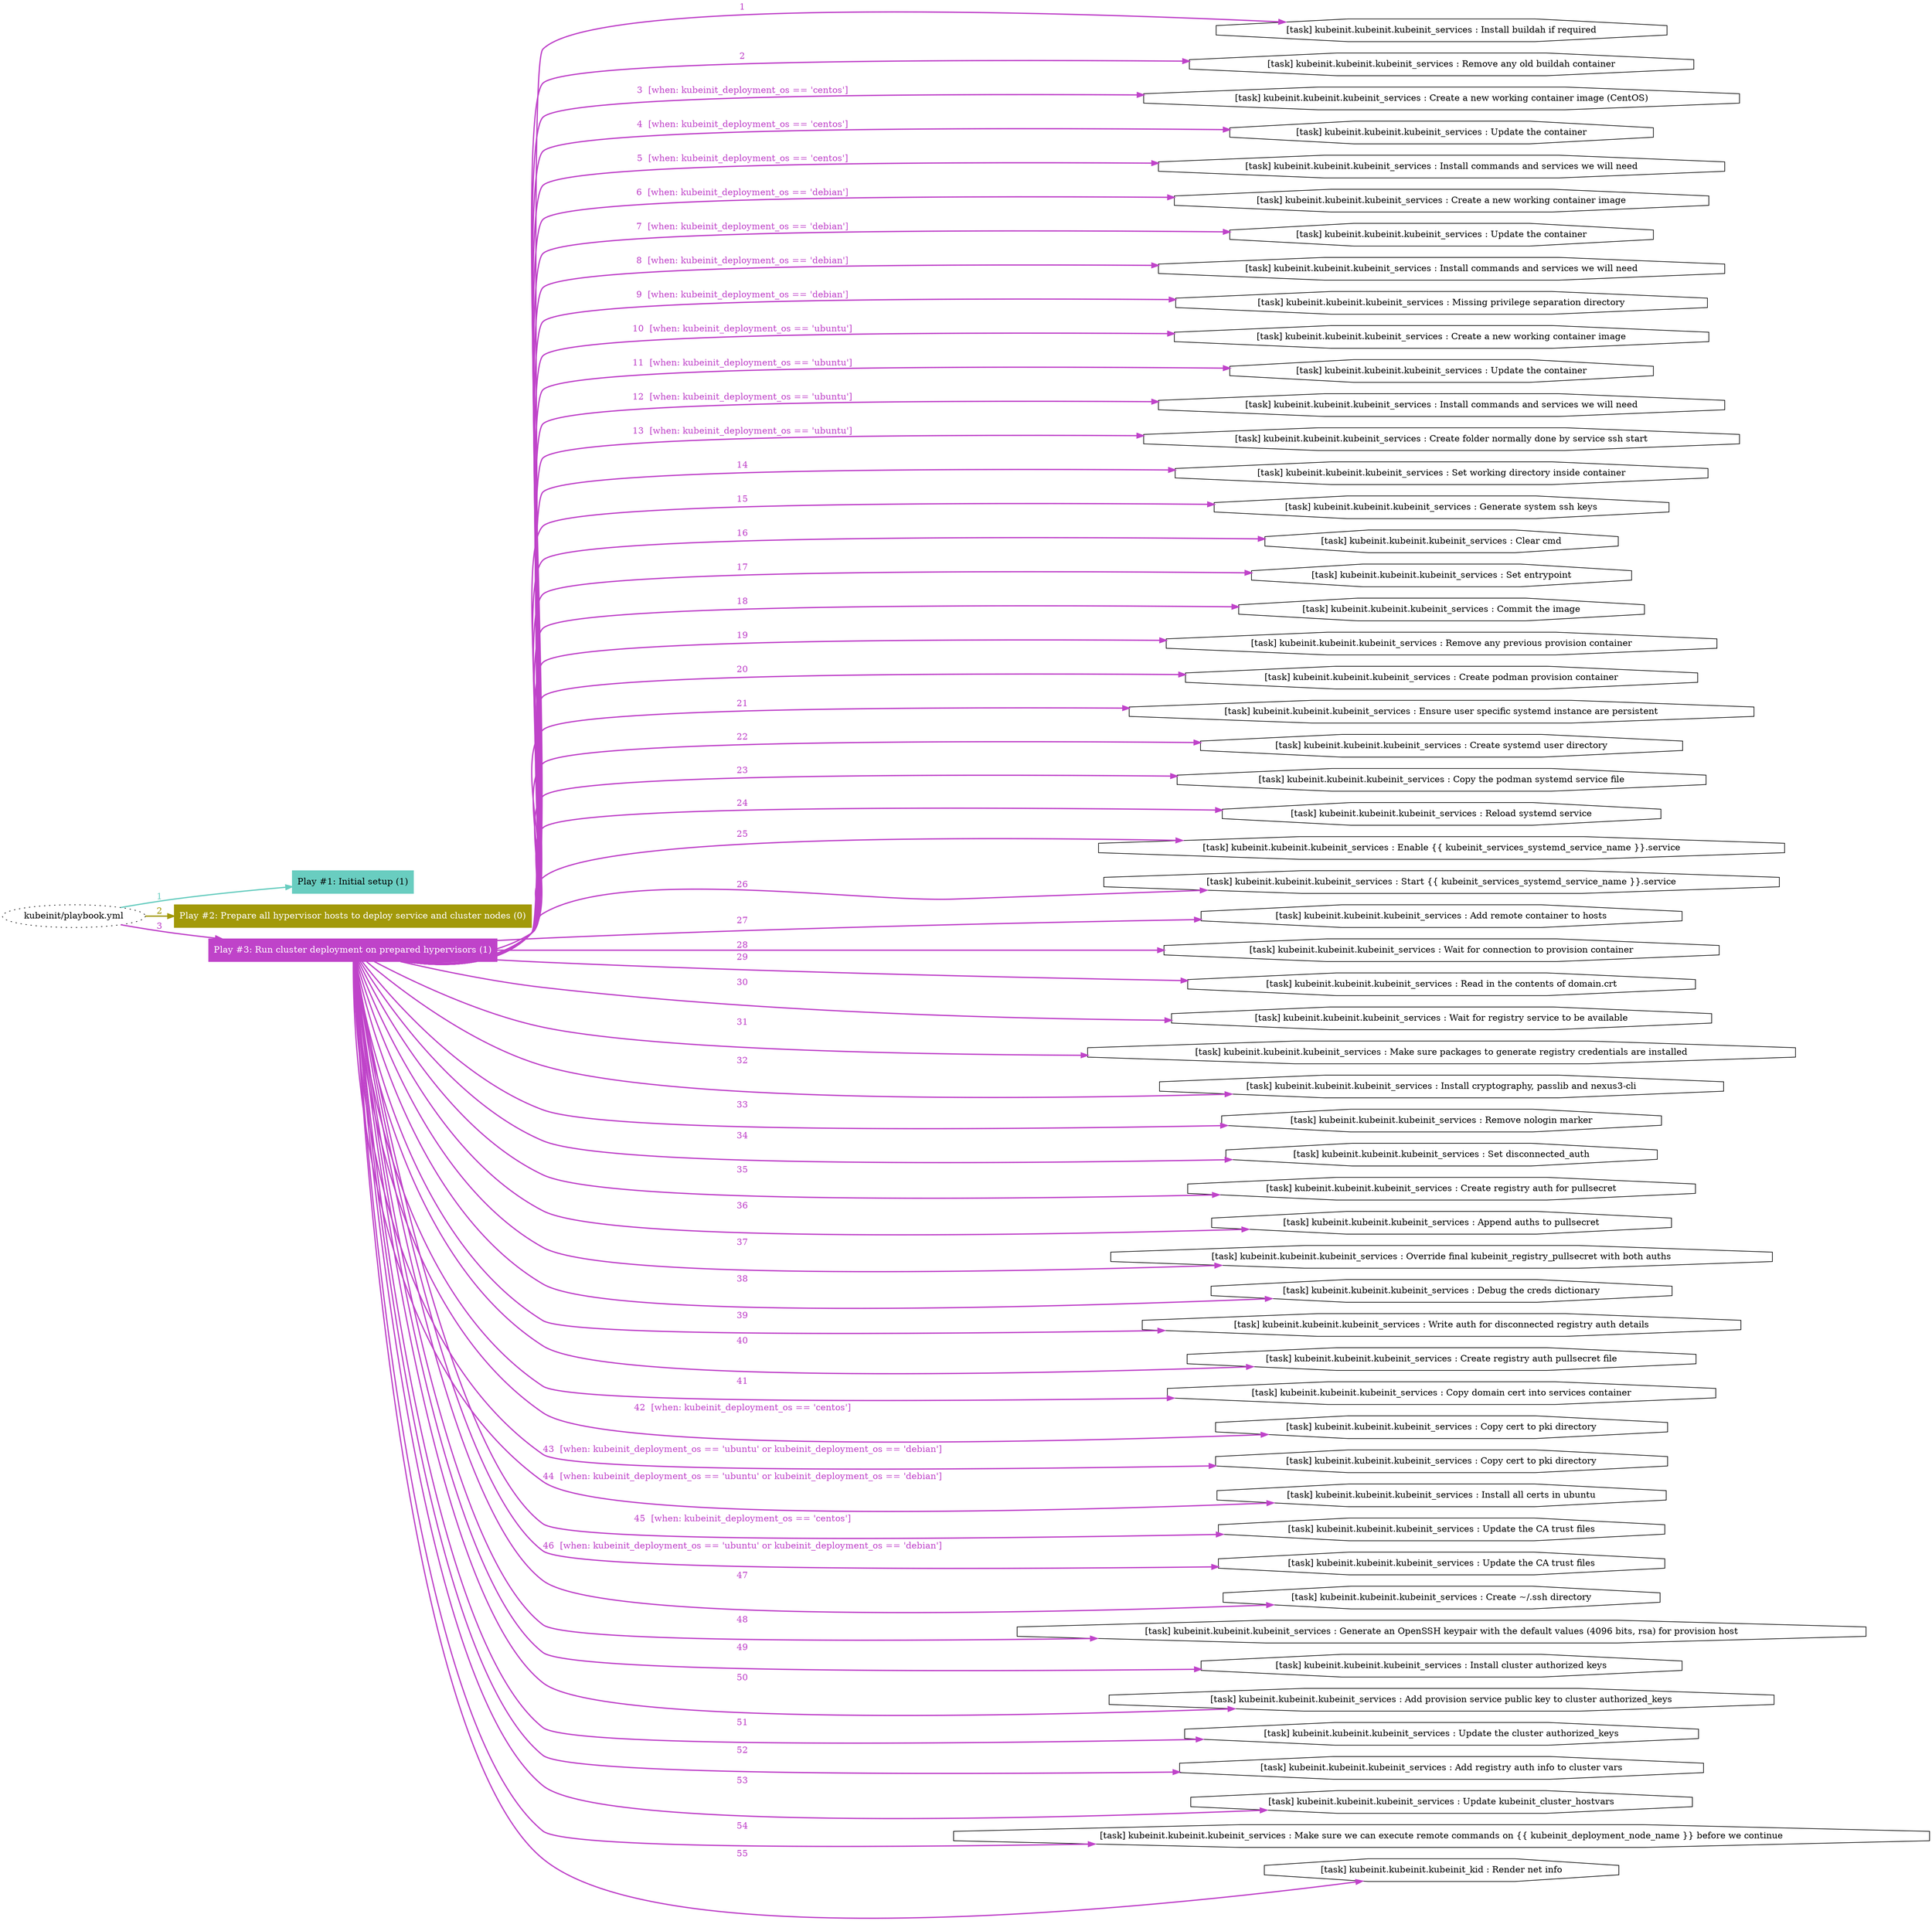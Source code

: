 digraph "kubeinit/playbook.yml "{
	graph [concentrate=true ordering=in rankdir=LR ratio=fill]
	edge [esep=5 sep=10]
	"kubeinit/playbook.yml" [id=root_node style=dotted]
	subgraph "Play #1: Initial setup (1) "{
		"Play #1: Initial setup (1)" [color="#69cdc0" fontcolor="#000000" id="play_267d63fd-bbd1-4ee9-8e8d-260a819aeae0" shape=box style=filled tooltip=localhost]
		"kubeinit/playbook.yml" -> "Play #1: Initial setup (1)" [label=1 color="#69cdc0" fontcolor="#69cdc0" id="edge_ff8d7ace-ea5a-4f15-9796-f52001660508" style=bold]
	}
	subgraph "Play #2: Prepare all hypervisor hosts to deploy service and cluster nodes (0) "{
		"Play #2: Prepare all hypervisor hosts to deploy service and cluster nodes (0)" [color="#a29909" fontcolor="#ffffff" id="play_555557c7-4815-4c02-9666-9c29a4bc3c40" shape=box style=filled tooltip=""]
		"kubeinit/playbook.yml" -> "Play #2: Prepare all hypervisor hosts to deploy service and cluster nodes (0)" [label=2 color="#a29909" fontcolor="#a29909" id="edge_c646c669-c153-4240-b183-619115cf90f1" style=bold]
	}
	subgraph "Play #3: Run cluster deployment on prepared hypervisors (1) "{
		"Play #3: Run cluster deployment on prepared hypervisors (1)" [color="#bf43c9" fontcolor="#ffffff" id="play_8b3dc516-7010-421d-a949-68c790fc63c0" shape=box style=filled tooltip=localhost]
		"kubeinit/playbook.yml" -> "Play #3: Run cluster deployment on prepared hypervisors (1)" [label=3 color="#bf43c9" fontcolor="#bf43c9" id="edge_43e253a1-7bd5-4c79-9aa9-ceaa8913bb9b" style=bold]
		"task_871cc1b2-22d9-4af2-ae49-9e87304a4fb6" [label="[task] kubeinit.kubeinit.kubeinit_services : Install buildah if required" id="task_871cc1b2-22d9-4af2-ae49-9e87304a4fb6" shape=octagon tooltip="[task] kubeinit.kubeinit.kubeinit_services : Install buildah if required"]
		"Play #3: Run cluster deployment on prepared hypervisors (1)" -> "task_871cc1b2-22d9-4af2-ae49-9e87304a4fb6" [label=1 color="#bf43c9" fontcolor="#bf43c9" id="edge_40839faf-95e8-4aa5-880a-89e49aaa3f44" style=bold]
		"task_b50014fd-b88b-4f60-97c8-22839dbf564f" [label="[task] kubeinit.kubeinit.kubeinit_services : Remove any old buildah container" id="task_b50014fd-b88b-4f60-97c8-22839dbf564f" shape=octagon tooltip="[task] kubeinit.kubeinit.kubeinit_services : Remove any old buildah container"]
		"Play #3: Run cluster deployment on prepared hypervisors (1)" -> "task_b50014fd-b88b-4f60-97c8-22839dbf564f" [label=2 color="#bf43c9" fontcolor="#bf43c9" id="edge_a1702680-0926-4cd8-9e2f-97263dfb48a5" style=bold]
		"task_f6c27de1-a7f5-4309-911b-bf64af7e29d1" [label="[task] kubeinit.kubeinit.kubeinit_services : Create a new working container image (CentOS)" id="task_f6c27de1-a7f5-4309-911b-bf64af7e29d1" shape=octagon tooltip="[task] kubeinit.kubeinit.kubeinit_services : Create a new working container image (CentOS)"]
		"Play #3: Run cluster deployment on prepared hypervisors (1)" -> "task_f6c27de1-a7f5-4309-911b-bf64af7e29d1" [label="3  [when: kubeinit_deployment_os == 'centos']" color="#bf43c9" fontcolor="#bf43c9" id="edge_cbb7f4e4-a7ab-4a6e-8d41-4b64931d6579" style=bold]
		"task_e49d97e4-9ad0-4479-a732-f1781aac6fd0" [label="[task] kubeinit.kubeinit.kubeinit_services : Update the container" id="task_e49d97e4-9ad0-4479-a732-f1781aac6fd0" shape=octagon tooltip="[task] kubeinit.kubeinit.kubeinit_services : Update the container"]
		"Play #3: Run cluster deployment on prepared hypervisors (1)" -> "task_e49d97e4-9ad0-4479-a732-f1781aac6fd0" [label="4  [when: kubeinit_deployment_os == 'centos']" color="#bf43c9" fontcolor="#bf43c9" id="edge_ce446907-f650-45d0-aad0-b215a8813182" style=bold]
		"task_96d69d5b-76d9-4ae0-86d4-6163c6c08170" [label="[task] kubeinit.kubeinit.kubeinit_services : Install commands and services we will need" id="task_96d69d5b-76d9-4ae0-86d4-6163c6c08170" shape=octagon tooltip="[task] kubeinit.kubeinit.kubeinit_services : Install commands and services we will need"]
		"Play #3: Run cluster deployment on prepared hypervisors (1)" -> "task_96d69d5b-76d9-4ae0-86d4-6163c6c08170" [label="5  [when: kubeinit_deployment_os == 'centos']" color="#bf43c9" fontcolor="#bf43c9" id="edge_c178785c-2fef-4edc-8028-4ab4025fff70" style=bold]
		"task_a4dcc8d8-d961-47e6-950d-347e934f37bc" [label="[task] kubeinit.kubeinit.kubeinit_services : Create a new working container image" id="task_a4dcc8d8-d961-47e6-950d-347e934f37bc" shape=octagon tooltip="[task] kubeinit.kubeinit.kubeinit_services : Create a new working container image"]
		"Play #3: Run cluster deployment on prepared hypervisors (1)" -> "task_a4dcc8d8-d961-47e6-950d-347e934f37bc" [label="6  [when: kubeinit_deployment_os == 'debian']" color="#bf43c9" fontcolor="#bf43c9" id="edge_7bd27420-2886-4419-8b68-4c0d8492e0f9" style=bold]
		"task_3e21491e-48bd-49c2-9875-b4ecefd4f2c2" [label="[task] kubeinit.kubeinit.kubeinit_services : Update the container" id="task_3e21491e-48bd-49c2-9875-b4ecefd4f2c2" shape=octagon tooltip="[task] kubeinit.kubeinit.kubeinit_services : Update the container"]
		"Play #3: Run cluster deployment on prepared hypervisors (1)" -> "task_3e21491e-48bd-49c2-9875-b4ecefd4f2c2" [label="7  [when: kubeinit_deployment_os == 'debian']" color="#bf43c9" fontcolor="#bf43c9" id="edge_61b58076-04c2-432f-9224-20f7b868bd90" style=bold]
		"task_9869bab0-c81c-4b93-95b6-9a6c1484e245" [label="[task] kubeinit.kubeinit.kubeinit_services : Install commands and services we will need" id="task_9869bab0-c81c-4b93-95b6-9a6c1484e245" shape=octagon tooltip="[task] kubeinit.kubeinit.kubeinit_services : Install commands and services we will need"]
		"Play #3: Run cluster deployment on prepared hypervisors (1)" -> "task_9869bab0-c81c-4b93-95b6-9a6c1484e245" [label="8  [when: kubeinit_deployment_os == 'debian']" color="#bf43c9" fontcolor="#bf43c9" id="edge_ce239871-1280-4dcf-9eb0-55fdd042cc98" style=bold]
		"task_24c531f5-4531-49c5-b323-85adeb08cfda" [label="[task] kubeinit.kubeinit.kubeinit_services : Missing privilege separation directory" id="task_24c531f5-4531-49c5-b323-85adeb08cfda" shape=octagon tooltip="[task] kubeinit.kubeinit.kubeinit_services : Missing privilege separation directory"]
		"Play #3: Run cluster deployment on prepared hypervisors (1)" -> "task_24c531f5-4531-49c5-b323-85adeb08cfda" [label="9  [when: kubeinit_deployment_os == 'debian']" color="#bf43c9" fontcolor="#bf43c9" id="edge_893f41cb-08ee-4188-839c-9878080b7e7c" style=bold]
		"task_f57641d0-e126-4bae-bb71-6faef6ea13ea" [label="[task] kubeinit.kubeinit.kubeinit_services : Create a new working container image" id="task_f57641d0-e126-4bae-bb71-6faef6ea13ea" shape=octagon tooltip="[task] kubeinit.kubeinit.kubeinit_services : Create a new working container image"]
		"Play #3: Run cluster deployment on prepared hypervisors (1)" -> "task_f57641d0-e126-4bae-bb71-6faef6ea13ea" [label="10  [when: kubeinit_deployment_os == 'ubuntu']" color="#bf43c9" fontcolor="#bf43c9" id="edge_e3da4b6e-ebcb-438c-99b0-cd9a7f3a915e" style=bold]
		"task_3b49f989-6dc6-4df2-95f6-a8a62b3ce746" [label="[task] kubeinit.kubeinit.kubeinit_services : Update the container" id="task_3b49f989-6dc6-4df2-95f6-a8a62b3ce746" shape=octagon tooltip="[task] kubeinit.kubeinit.kubeinit_services : Update the container"]
		"Play #3: Run cluster deployment on prepared hypervisors (1)" -> "task_3b49f989-6dc6-4df2-95f6-a8a62b3ce746" [label="11  [when: kubeinit_deployment_os == 'ubuntu']" color="#bf43c9" fontcolor="#bf43c9" id="edge_8dd93f93-21f7-4fca-a5c5-38ee561a8e31" style=bold]
		"task_b25f923c-f66f-4372-ba17-1317f884a522" [label="[task] kubeinit.kubeinit.kubeinit_services : Install commands and services we will need" id="task_b25f923c-f66f-4372-ba17-1317f884a522" shape=octagon tooltip="[task] kubeinit.kubeinit.kubeinit_services : Install commands and services we will need"]
		"Play #3: Run cluster deployment on prepared hypervisors (1)" -> "task_b25f923c-f66f-4372-ba17-1317f884a522" [label="12  [when: kubeinit_deployment_os == 'ubuntu']" color="#bf43c9" fontcolor="#bf43c9" id="edge_72cb9707-ffee-4667-ad57-e5e3499efa41" style=bold]
		"task_47b9ea2f-6375-4231-bddc-9bc23f4e2d8c" [label="[task] kubeinit.kubeinit.kubeinit_services : Create folder normally done by service ssh start" id="task_47b9ea2f-6375-4231-bddc-9bc23f4e2d8c" shape=octagon tooltip="[task] kubeinit.kubeinit.kubeinit_services : Create folder normally done by service ssh start"]
		"Play #3: Run cluster deployment on prepared hypervisors (1)" -> "task_47b9ea2f-6375-4231-bddc-9bc23f4e2d8c" [label="13  [when: kubeinit_deployment_os == 'ubuntu']" color="#bf43c9" fontcolor="#bf43c9" id="edge_3150d6e9-6680-4e60-8d67-d7baffa13f92" style=bold]
		"task_69b80ef3-8e83-4d93-b427-e3dea10f9d02" [label="[task] kubeinit.kubeinit.kubeinit_services : Set working directory inside container" id="task_69b80ef3-8e83-4d93-b427-e3dea10f9d02" shape=octagon tooltip="[task] kubeinit.kubeinit.kubeinit_services : Set working directory inside container"]
		"Play #3: Run cluster deployment on prepared hypervisors (1)" -> "task_69b80ef3-8e83-4d93-b427-e3dea10f9d02" [label=14 color="#bf43c9" fontcolor="#bf43c9" id="edge_2e517a6c-2dc9-4c79-9a5d-0729949629fa" style=bold]
		"task_b0ad05bb-deed-46e4-b958-7fb7a7d41e13" [label="[task] kubeinit.kubeinit.kubeinit_services : Generate system ssh keys" id="task_b0ad05bb-deed-46e4-b958-7fb7a7d41e13" shape=octagon tooltip="[task] kubeinit.kubeinit.kubeinit_services : Generate system ssh keys"]
		"Play #3: Run cluster deployment on prepared hypervisors (1)" -> "task_b0ad05bb-deed-46e4-b958-7fb7a7d41e13" [label=15 color="#bf43c9" fontcolor="#bf43c9" id="edge_9660f8cf-eec3-413a-aa3b-ba5ffbbf34a1" style=bold]
		"task_87edfd3e-d120-4b8b-87e7-61a8d28f0360" [label="[task] kubeinit.kubeinit.kubeinit_services : Clear cmd" id="task_87edfd3e-d120-4b8b-87e7-61a8d28f0360" shape=octagon tooltip="[task] kubeinit.kubeinit.kubeinit_services : Clear cmd"]
		"Play #3: Run cluster deployment on prepared hypervisors (1)" -> "task_87edfd3e-d120-4b8b-87e7-61a8d28f0360" [label=16 color="#bf43c9" fontcolor="#bf43c9" id="edge_a385a599-094b-4b1a-8ce4-6915b79bdd22" style=bold]
		"task_743bdf2d-50f3-47a4-9d3b-8d765e1751e2" [label="[task] kubeinit.kubeinit.kubeinit_services : Set entrypoint" id="task_743bdf2d-50f3-47a4-9d3b-8d765e1751e2" shape=octagon tooltip="[task] kubeinit.kubeinit.kubeinit_services : Set entrypoint"]
		"Play #3: Run cluster deployment on prepared hypervisors (1)" -> "task_743bdf2d-50f3-47a4-9d3b-8d765e1751e2" [label=17 color="#bf43c9" fontcolor="#bf43c9" id="edge_00e0bd4d-34d4-408c-b796-3b126500ac9a" style=bold]
		"task_16453798-1a3a-4895-945c-fba2e7ef68d5" [label="[task] kubeinit.kubeinit.kubeinit_services : Commit the image" id="task_16453798-1a3a-4895-945c-fba2e7ef68d5" shape=octagon tooltip="[task] kubeinit.kubeinit.kubeinit_services : Commit the image"]
		"Play #3: Run cluster deployment on prepared hypervisors (1)" -> "task_16453798-1a3a-4895-945c-fba2e7ef68d5" [label=18 color="#bf43c9" fontcolor="#bf43c9" id="edge_4abf0b01-42da-4f59-89d0-2200a29ee3a3" style=bold]
		"task_7284d00a-cbf7-498f-a23b-cf483ed1aab1" [label="[task] kubeinit.kubeinit.kubeinit_services : Remove any previous provision container" id="task_7284d00a-cbf7-498f-a23b-cf483ed1aab1" shape=octagon tooltip="[task] kubeinit.kubeinit.kubeinit_services : Remove any previous provision container"]
		"Play #3: Run cluster deployment on prepared hypervisors (1)" -> "task_7284d00a-cbf7-498f-a23b-cf483ed1aab1" [label=19 color="#bf43c9" fontcolor="#bf43c9" id="edge_5e681d26-aef1-47e7-a1ff-7494d77ddd1b" style=bold]
		"task_ddeb56a5-01d7-4413-87c6-fc36c8798da4" [label="[task] kubeinit.kubeinit.kubeinit_services : Create podman provision container" id="task_ddeb56a5-01d7-4413-87c6-fc36c8798da4" shape=octagon tooltip="[task] kubeinit.kubeinit.kubeinit_services : Create podman provision container"]
		"Play #3: Run cluster deployment on prepared hypervisors (1)" -> "task_ddeb56a5-01d7-4413-87c6-fc36c8798da4" [label=20 color="#bf43c9" fontcolor="#bf43c9" id="edge_7949887c-0e65-4a15-91e7-8020a53bd552" style=bold]
		"task_3236867d-05d2-42ea-aeab-841f0a0c1a53" [label="[task] kubeinit.kubeinit.kubeinit_services : Ensure user specific systemd instance are persistent" id="task_3236867d-05d2-42ea-aeab-841f0a0c1a53" shape=octagon tooltip="[task] kubeinit.kubeinit.kubeinit_services : Ensure user specific systemd instance are persistent"]
		"Play #3: Run cluster deployment on prepared hypervisors (1)" -> "task_3236867d-05d2-42ea-aeab-841f0a0c1a53" [label=21 color="#bf43c9" fontcolor="#bf43c9" id="edge_ea7c0abe-f707-4192-8c49-d92d90a789a6" style=bold]
		"task_53669e04-40a5-4cb6-a3f7-bbba751fb400" [label="[task] kubeinit.kubeinit.kubeinit_services : Create systemd user directory" id="task_53669e04-40a5-4cb6-a3f7-bbba751fb400" shape=octagon tooltip="[task] kubeinit.kubeinit.kubeinit_services : Create systemd user directory"]
		"Play #3: Run cluster deployment on prepared hypervisors (1)" -> "task_53669e04-40a5-4cb6-a3f7-bbba751fb400" [label=22 color="#bf43c9" fontcolor="#bf43c9" id="edge_556eaa8c-8b0c-4d56-958d-8fdbd0b005c8" style=bold]
		"task_7202becf-4db5-4e56-904f-686ae9d64c87" [label="[task] kubeinit.kubeinit.kubeinit_services : Copy the podman systemd service file" id="task_7202becf-4db5-4e56-904f-686ae9d64c87" shape=octagon tooltip="[task] kubeinit.kubeinit.kubeinit_services : Copy the podman systemd service file"]
		"Play #3: Run cluster deployment on prepared hypervisors (1)" -> "task_7202becf-4db5-4e56-904f-686ae9d64c87" [label=23 color="#bf43c9" fontcolor="#bf43c9" id="edge_5f0f3adb-6386-40b8-a694-a2f67b1cc08a" style=bold]
		"task_a2a3ddbe-4d87-42cc-8907-92d6dff8da4c" [label="[task] kubeinit.kubeinit.kubeinit_services : Reload systemd service" id="task_a2a3ddbe-4d87-42cc-8907-92d6dff8da4c" shape=octagon tooltip="[task] kubeinit.kubeinit.kubeinit_services : Reload systemd service"]
		"Play #3: Run cluster deployment on prepared hypervisors (1)" -> "task_a2a3ddbe-4d87-42cc-8907-92d6dff8da4c" [label=24 color="#bf43c9" fontcolor="#bf43c9" id="edge_6d6c120d-2cb3-4371-a88f-7df682424f6c" style=bold]
		"task_2ea19b10-74dd-4836-80b9-8ff165268e5d" [label="[task] kubeinit.kubeinit.kubeinit_services : Enable {{ kubeinit_services_systemd_service_name }}.service" id="task_2ea19b10-74dd-4836-80b9-8ff165268e5d" shape=octagon tooltip="[task] kubeinit.kubeinit.kubeinit_services : Enable {{ kubeinit_services_systemd_service_name }}.service"]
		"Play #3: Run cluster deployment on prepared hypervisors (1)" -> "task_2ea19b10-74dd-4836-80b9-8ff165268e5d" [label=25 color="#bf43c9" fontcolor="#bf43c9" id="edge_90a9d1c2-c234-4a47-918d-070801ca7e32" style=bold]
		"task_6e3b3ba9-44e3-4436-8023-f58030ebd619" [label="[task] kubeinit.kubeinit.kubeinit_services : Start {{ kubeinit_services_systemd_service_name }}.service" id="task_6e3b3ba9-44e3-4436-8023-f58030ebd619" shape=octagon tooltip="[task] kubeinit.kubeinit.kubeinit_services : Start {{ kubeinit_services_systemd_service_name }}.service"]
		"Play #3: Run cluster deployment on prepared hypervisors (1)" -> "task_6e3b3ba9-44e3-4436-8023-f58030ebd619" [label=26 color="#bf43c9" fontcolor="#bf43c9" id="edge_97804707-a10d-408e-a3f8-f77cab1fd3c1" style=bold]
		"task_61361f37-6ae2-4d55-9c46-38400e5bfa5c" [label="[task] kubeinit.kubeinit.kubeinit_services : Add remote container to hosts" id="task_61361f37-6ae2-4d55-9c46-38400e5bfa5c" shape=octagon tooltip="[task] kubeinit.kubeinit.kubeinit_services : Add remote container to hosts"]
		"Play #3: Run cluster deployment on prepared hypervisors (1)" -> "task_61361f37-6ae2-4d55-9c46-38400e5bfa5c" [label=27 color="#bf43c9" fontcolor="#bf43c9" id="edge_b01c756e-6371-422f-bbba-617007847b55" style=bold]
		"task_4927d77e-949d-41e4-9fd2-e5f23e812e50" [label="[task] kubeinit.kubeinit.kubeinit_services : Wait for connection to provision container" id="task_4927d77e-949d-41e4-9fd2-e5f23e812e50" shape=octagon tooltip="[task] kubeinit.kubeinit.kubeinit_services : Wait for connection to provision container"]
		"Play #3: Run cluster deployment on prepared hypervisors (1)" -> "task_4927d77e-949d-41e4-9fd2-e5f23e812e50" [label=28 color="#bf43c9" fontcolor="#bf43c9" id="edge_83e157b2-483c-400a-95c1-0a083602e530" style=bold]
		"task_87c0b730-b8df-4ece-ae76-a0e9b801765b" [label="[task] kubeinit.kubeinit.kubeinit_services : Read in the contents of domain.crt" id="task_87c0b730-b8df-4ece-ae76-a0e9b801765b" shape=octagon tooltip="[task] kubeinit.kubeinit.kubeinit_services : Read in the contents of domain.crt"]
		"Play #3: Run cluster deployment on prepared hypervisors (1)" -> "task_87c0b730-b8df-4ece-ae76-a0e9b801765b" [label=29 color="#bf43c9" fontcolor="#bf43c9" id="edge_5bbd9b84-56db-4c83-95d0-92df48840164" style=bold]
		"task_253b94e0-58a7-4ed0-a6d4-106d2068281f" [label="[task] kubeinit.kubeinit.kubeinit_services : Wait for registry service to be available" id="task_253b94e0-58a7-4ed0-a6d4-106d2068281f" shape=octagon tooltip="[task] kubeinit.kubeinit.kubeinit_services : Wait for registry service to be available"]
		"Play #3: Run cluster deployment on prepared hypervisors (1)" -> "task_253b94e0-58a7-4ed0-a6d4-106d2068281f" [label=30 color="#bf43c9" fontcolor="#bf43c9" id="edge_9c141bd0-d18a-4d25-8308-3de28483302b" style=bold]
		"task_30cfd9e4-c677-4d2e-93a0-e2b3e4acc150" [label="[task] kubeinit.kubeinit.kubeinit_services : Make sure packages to generate registry credentials are installed" id="task_30cfd9e4-c677-4d2e-93a0-e2b3e4acc150" shape=octagon tooltip="[task] kubeinit.kubeinit.kubeinit_services : Make sure packages to generate registry credentials are installed"]
		"Play #3: Run cluster deployment on prepared hypervisors (1)" -> "task_30cfd9e4-c677-4d2e-93a0-e2b3e4acc150" [label=31 color="#bf43c9" fontcolor="#bf43c9" id="edge_70a28b32-b880-4f62-9917-fece2b58f827" style=bold]
		"task_339c5c1f-9219-491d-8e59-a36d8544c51d" [label="[task] kubeinit.kubeinit.kubeinit_services : Install cryptography, passlib and nexus3-cli" id="task_339c5c1f-9219-491d-8e59-a36d8544c51d" shape=octagon tooltip="[task] kubeinit.kubeinit.kubeinit_services : Install cryptography, passlib and nexus3-cli"]
		"Play #3: Run cluster deployment on prepared hypervisors (1)" -> "task_339c5c1f-9219-491d-8e59-a36d8544c51d" [label=32 color="#bf43c9" fontcolor="#bf43c9" id="edge_249809e3-3da6-41e1-8ab1-e41f3997be5e" style=bold]
		"task_10fe71f9-e2c5-4af6-90d2-0a4d02cb8aa1" [label="[task] kubeinit.kubeinit.kubeinit_services : Remove nologin marker" id="task_10fe71f9-e2c5-4af6-90d2-0a4d02cb8aa1" shape=octagon tooltip="[task] kubeinit.kubeinit.kubeinit_services : Remove nologin marker"]
		"Play #3: Run cluster deployment on prepared hypervisors (1)" -> "task_10fe71f9-e2c5-4af6-90d2-0a4d02cb8aa1" [label=33 color="#bf43c9" fontcolor="#bf43c9" id="edge_6d58a3e8-eea4-4d1a-904d-14d90361bb34" style=bold]
		"task_bc480f91-49b0-4287-86e0-609a841e74c8" [label="[task] kubeinit.kubeinit.kubeinit_services : Set disconnected_auth" id="task_bc480f91-49b0-4287-86e0-609a841e74c8" shape=octagon tooltip="[task] kubeinit.kubeinit.kubeinit_services : Set disconnected_auth"]
		"Play #3: Run cluster deployment on prepared hypervisors (1)" -> "task_bc480f91-49b0-4287-86e0-609a841e74c8" [label=34 color="#bf43c9" fontcolor="#bf43c9" id="edge_2eced5d3-b30c-498b-a99d-6b9060bd8924" style=bold]
		"task_d2b5b46e-0f91-48e8-b612-0619b53a8c02" [label="[task] kubeinit.kubeinit.kubeinit_services : Create registry auth for pullsecret" id="task_d2b5b46e-0f91-48e8-b612-0619b53a8c02" shape=octagon tooltip="[task] kubeinit.kubeinit.kubeinit_services : Create registry auth for pullsecret"]
		"Play #3: Run cluster deployment on prepared hypervisors (1)" -> "task_d2b5b46e-0f91-48e8-b612-0619b53a8c02" [label=35 color="#bf43c9" fontcolor="#bf43c9" id="edge_0ce215e5-c766-485f-ba67-c8abad08ab42" style=bold]
		"task_186c97bc-9ab4-49c3-96eb-690fe8365af3" [label="[task] kubeinit.kubeinit.kubeinit_services : Append auths to pullsecret" id="task_186c97bc-9ab4-49c3-96eb-690fe8365af3" shape=octagon tooltip="[task] kubeinit.kubeinit.kubeinit_services : Append auths to pullsecret"]
		"Play #3: Run cluster deployment on prepared hypervisors (1)" -> "task_186c97bc-9ab4-49c3-96eb-690fe8365af3" [label=36 color="#bf43c9" fontcolor="#bf43c9" id="edge_01b60838-259b-4392-82e5-5712bb002467" style=bold]
		"task_8c58653c-320f-4201-803d-730650fc39c5" [label="[task] kubeinit.kubeinit.kubeinit_services : Override final kubeinit_registry_pullsecret with both auths" id="task_8c58653c-320f-4201-803d-730650fc39c5" shape=octagon tooltip="[task] kubeinit.kubeinit.kubeinit_services : Override final kubeinit_registry_pullsecret with both auths"]
		"Play #3: Run cluster deployment on prepared hypervisors (1)" -> "task_8c58653c-320f-4201-803d-730650fc39c5" [label=37 color="#bf43c9" fontcolor="#bf43c9" id="edge_8356704c-59b6-4df9-b82f-5d3549bdfdce" style=bold]
		"task_d4f4a560-971e-4dd9-a132-624081a8e310" [label="[task] kubeinit.kubeinit.kubeinit_services : Debug the creds dictionary" id="task_d4f4a560-971e-4dd9-a132-624081a8e310" shape=octagon tooltip="[task] kubeinit.kubeinit.kubeinit_services : Debug the creds dictionary"]
		"Play #3: Run cluster deployment on prepared hypervisors (1)" -> "task_d4f4a560-971e-4dd9-a132-624081a8e310" [label=38 color="#bf43c9" fontcolor="#bf43c9" id="edge_3734047e-9293-4a45-b640-c3207f1e9ab5" style=bold]
		"task_61dd07df-e2da-4efd-87b0-4c5823220dd5" [label="[task] kubeinit.kubeinit.kubeinit_services : Write auth for disconnected registry auth details" id="task_61dd07df-e2da-4efd-87b0-4c5823220dd5" shape=octagon tooltip="[task] kubeinit.kubeinit.kubeinit_services : Write auth for disconnected registry auth details"]
		"Play #3: Run cluster deployment on prepared hypervisors (1)" -> "task_61dd07df-e2da-4efd-87b0-4c5823220dd5" [label=39 color="#bf43c9" fontcolor="#bf43c9" id="edge_fa28084e-e3a1-4803-b291-80a5a438f788" style=bold]
		"task_d450c85b-d3b9-4be4-bd3f-93bc9ac5613a" [label="[task] kubeinit.kubeinit.kubeinit_services : Create registry auth pullsecret file" id="task_d450c85b-d3b9-4be4-bd3f-93bc9ac5613a" shape=octagon tooltip="[task] kubeinit.kubeinit.kubeinit_services : Create registry auth pullsecret file"]
		"Play #3: Run cluster deployment on prepared hypervisors (1)" -> "task_d450c85b-d3b9-4be4-bd3f-93bc9ac5613a" [label=40 color="#bf43c9" fontcolor="#bf43c9" id="edge_d450831c-2a1f-490f-a100-078e0d22a6b4" style=bold]
		"task_133fdbd4-781b-440d-bc43-85d3d635b99c" [label="[task] kubeinit.kubeinit.kubeinit_services : Copy domain cert into services container" id="task_133fdbd4-781b-440d-bc43-85d3d635b99c" shape=octagon tooltip="[task] kubeinit.kubeinit.kubeinit_services : Copy domain cert into services container"]
		"Play #3: Run cluster deployment on prepared hypervisors (1)" -> "task_133fdbd4-781b-440d-bc43-85d3d635b99c" [label=41 color="#bf43c9" fontcolor="#bf43c9" id="edge_eb8ed3ee-737c-4e50-8081-e6ba88b39454" style=bold]
		"task_f3a76bfd-80e7-4fc6-9c43-4a49d4b88cc1" [label="[task] kubeinit.kubeinit.kubeinit_services : Copy cert to pki directory" id="task_f3a76bfd-80e7-4fc6-9c43-4a49d4b88cc1" shape=octagon tooltip="[task] kubeinit.kubeinit.kubeinit_services : Copy cert to pki directory"]
		"Play #3: Run cluster deployment on prepared hypervisors (1)" -> "task_f3a76bfd-80e7-4fc6-9c43-4a49d4b88cc1" [label="42  [when: kubeinit_deployment_os == 'centos']" color="#bf43c9" fontcolor="#bf43c9" id="edge_56d0891c-7374-4c6c-acba-a27fbf69bf67" style=bold]
		"task_7f8434a2-30c1-4309-93fe-580433aefcfc" [label="[task] kubeinit.kubeinit.kubeinit_services : Copy cert to pki directory" id="task_7f8434a2-30c1-4309-93fe-580433aefcfc" shape=octagon tooltip="[task] kubeinit.kubeinit.kubeinit_services : Copy cert to pki directory"]
		"Play #3: Run cluster deployment on prepared hypervisors (1)" -> "task_7f8434a2-30c1-4309-93fe-580433aefcfc" [label="43  [when: kubeinit_deployment_os == 'ubuntu' or kubeinit_deployment_os == 'debian']" color="#bf43c9" fontcolor="#bf43c9" id="edge_94e38057-229f-4342-9e33-658f9ca7ddad" style=bold]
		"task_4369d1ea-91c6-4bb5-bd9c-00cf208ae69a" [label="[task] kubeinit.kubeinit.kubeinit_services : Install all certs in ubuntu" id="task_4369d1ea-91c6-4bb5-bd9c-00cf208ae69a" shape=octagon tooltip="[task] kubeinit.kubeinit.kubeinit_services : Install all certs in ubuntu"]
		"Play #3: Run cluster deployment on prepared hypervisors (1)" -> "task_4369d1ea-91c6-4bb5-bd9c-00cf208ae69a" [label="44  [when: kubeinit_deployment_os == 'ubuntu' or kubeinit_deployment_os == 'debian']" color="#bf43c9" fontcolor="#bf43c9" id="edge_a414e1f3-f657-4d46-add5-d68b3d7b3dc9" style=bold]
		"task_899fe46d-5a0b-4cd5-8ca5-1f20304dbca4" [label="[task] kubeinit.kubeinit.kubeinit_services : Update the CA trust files" id="task_899fe46d-5a0b-4cd5-8ca5-1f20304dbca4" shape=octagon tooltip="[task] kubeinit.kubeinit.kubeinit_services : Update the CA trust files"]
		"Play #3: Run cluster deployment on prepared hypervisors (1)" -> "task_899fe46d-5a0b-4cd5-8ca5-1f20304dbca4" [label="45  [when: kubeinit_deployment_os == 'centos']" color="#bf43c9" fontcolor="#bf43c9" id="edge_c5aa2e5a-b5f7-407d-85c7-70f2f6352eaf" style=bold]
		"task_58c7cd11-5ea5-436a-bdce-7b49cf7a16a8" [label="[task] kubeinit.kubeinit.kubeinit_services : Update the CA trust files" id="task_58c7cd11-5ea5-436a-bdce-7b49cf7a16a8" shape=octagon tooltip="[task] kubeinit.kubeinit.kubeinit_services : Update the CA trust files"]
		"Play #3: Run cluster deployment on prepared hypervisors (1)" -> "task_58c7cd11-5ea5-436a-bdce-7b49cf7a16a8" [label="46  [when: kubeinit_deployment_os == 'ubuntu' or kubeinit_deployment_os == 'debian']" color="#bf43c9" fontcolor="#bf43c9" id="edge_0dcbf0f4-866d-400a-836e-2491dbb5b989" style=bold]
		"task_adae3124-a8e3-45d7-aedc-245c3ceb8a61" [label="[task] kubeinit.kubeinit.kubeinit_services : Create ~/.ssh directory" id="task_adae3124-a8e3-45d7-aedc-245c3ceb8a61" shape=octagon tooltip="[task] kubeinit.kubeinit.kubeinit_services : Create ~/.ssh directory"]
		"Play #3: Run cluster deployment on prepared hypervisors (1)" -> "task_adae3124-a8e3-45d7-aedc-245c3ceb8a61" [label=47 color="#bf43c9" fontcolor="#bf43c9" id="edge_52273e51-0947-43d8-840a-373e8bc4ead8" style=bold]
		"task_d324a578-9942-40df-a246-cc096610c03c" [label="[task] kubeinit.kubeinit.kubeinit_services : Generate an OpenSSH keypair with the default values (4096 bits, rsa) for provision host" id="task_d324a578-9942-40df-a246-cc096610c03c" shape=octagon tooltip="[task] kubeinit.kubeinit.kubeinit_services : Generate an OpenSSH keypair with the default values (4096 bits, rsa) for provision host"]
		"Play #3: Run cluster deployment on prepared hypervisors (1)" -> "task_d324a578-9942-40df-a246-cc096610c03c" [label=48 color="#bf43c9" fontcolor="#bf43c9" id="edge_cc4310ac-233c-49ae-85b0-8986c1a9ef05" style=bold]
		"task_9b463c01-8f49-40de-a111-cf3ac5ccb03f" [label="[task] kubeinit.kubeinit.kubeinit_services : Install cluster authorized keys" id="task_9b463c01-8f49-40de-a111-cf3ac5ccb03f" shape=octagon tooltip="[task] kubeinit.kubeinit.kubeinit_services : Install cluster authorized keys"]
		"Play #3: Run cluster deployment on prepared hypervisors (1)" -> "task_9b463c01-8f49-40de-a111-cf3ac5ccb03f" [label=49 color="#bf43c9" fontcolor="#bf43c9" id="edge_38f03569-85f6-46a7-a464-e6172dddd49a" style=bold]
		"task_d644b563-f90d-47e9-8147-d396f13a5d9d" [label="[task] kubeinit.kubeinit.kubeinit_services : Add provision service public key to cluster authorized_keys" id="task_d644b563-f90d-47e9-8147-d396f13a5d9d" shape=octagon tooltip="[task] kubeinit.kubeinit.kubeinit_services : Add provision service public key to cluster authorized_keys"]
		"Play #3: Run cluster deployment on prepared hypervisors (1)" -> "task_d644b563-f90d-47e9-8147-d396f13a5d9d" [label=50 color="#bf43c9" fontcolor="#bf43c9" id="edge_0e6922af-9358-41b8-9508-e47b4b7b8c3a" style=bold]
		"task_ca799389-f12e-4c2d-8df8-63f8807c4a4b" [label="[task] kubeinit.kubeinit.kubeinit_services : Update the cluster authorized_keys" id="task_ca799389-f12e-4c2d-8df8-63f8807c4a4b" shape=octagon tooltip="[task] kubeinit.kubeinit.kubeinit_services : Update the cluster authorized_keys"]
		"Play #3: Run cluster deployment on prepared hypervisors (1)" -> "task_ca799389-f12e-4c2d-8df8-63f8807c4a4b" [label=51 color="#bf43c9" fontcolor="#bf43c9" id="edge_e1134f8a-7d37-4e2f-a7cf-8226ff7e9fb6" style=bold]
		"task_901f7805-d270-4f3f-8330-a1ffcc3393ad" [label="[task] kubeinit.kubeinit.kubeinit_services : Add registry auth info to cluster vars" id="task_901f7805-d270-4f3f-8330-a1ffcc3393ad" shape=octagon tooltip="[task] kubeinit.kubeinit.kubeinit_services : Add registry auth info to cluster vars"]
		"Play #3: Run cluster deployment on prepared hypervisors (1)" -> "task_901f7805-d270-4f3f-8330-a1ffcc3393ad" [label=52 color="#bf43c9" fontcolor="#bf43c9" id="edge_b3c7b3a1-bca2-4317-81e7-59296c991899" style=bold]
		"task_67136aad-68f4-4cf6-a2aa-009297aff563" [label="[task] kubeinit.kubeinit.kubeinit_services : Update kubeinit_cluster_hostvars" id="task_67136aad-68f4-4cf6-a2aa-009297aff563" shape=octagon tooltip="[task] kubeinit.kubeinit.kubeinit_services : Update kubeinit_cluster_hostvars"]
		"Play #3: Run cluster deployment on prepared hypervisors (1)" -> "task_67136aad-68f4-4cf6-a2aa-009297aff563" [label=53 color="#bf43c9" fontcolor="#bf43c9" id="edge_800052c3-b2f1-4f76-8d35-e8440778145a" style=bold]
		"task_fc62ae74-fa28-4f6f-a8ab-72d37d24fac1" [label="[task] kubeinit.kubeinit.kubeinit_services : Make sure we can execute remote commands on {{ kubeinit_deployment_node_name }} before we continue" id="task_fc62ae74-fa28-4f6f-a8ab-72d37d24fac1" shape=octagon tooltip="[task] kubeinit.kubeinit.kubeinit_services : Make sure we can execute remote commands on {{ kubeinit_deployment_node_name }} before we continue"]
		"Play #3: Run cluster deployment on prepared hypervisors (1)" -> "task_fc62ae74-fa28-4f6f-a8ab-72d37d24fac1" [label=54 color="#bf43c9" fontcolor="#bf43c9" id="edge_d7b6344b-db46-41e7-ba2d-2e3055cca516" style=bold]
		"task_c2631dc4-ab45-4469-81c7-ef20a49b6c97" [label="[task] kubeinit.kubeinit.kubeinit_kid : Render net info" id="task_c2631dc4-ab45-4469-81c7-ef20a49b6c97" shape=octagon tooltip="[task] kubeinit.kubeinit.kubeinit_kid : Render net info"]
		"Play #3: Run cluster deployment on prepared hypervisors (1)" -> "task_c2631dc4-ab45-4469-81c7-ef20a49b6c97" [label=55 color="#bf43c9" fontcolor="#bf43c9" id="edge_f720f940-dd64-49ae-81d1-d1b79a50d7ae" style=bold]
	}
}
